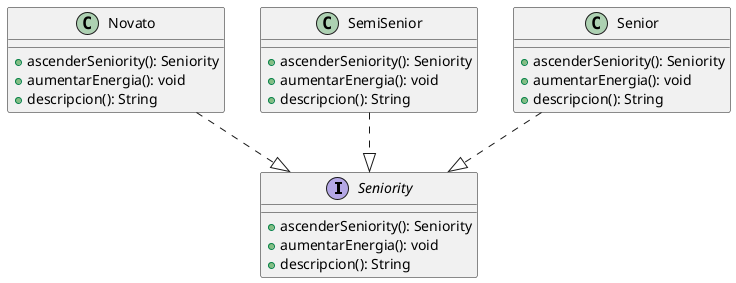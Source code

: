 @startuml

interface Seniority {
    + ascenderSeniority(): Seniority
    + aumentarEnergia(): void
    + descripcion(): String
}

class Novato {
     + ascenderSeniority(): Seniority
     + aumentarEnergia(): void
     + descripcion(): String
}
class SemiSenior{
    + ascenderSeniority(): Seniority
    + aumentarEnergia(): void
    + descripcion(): String
   }
class Senior {
     + ascenderSeniority(): Seniority
     + aumentarEnergia(): void
     + descripcion(): String
}

Novato ..|> Seniority
SemiSenior ..|> Seniority
Senior ..|> Seniority
@enduml